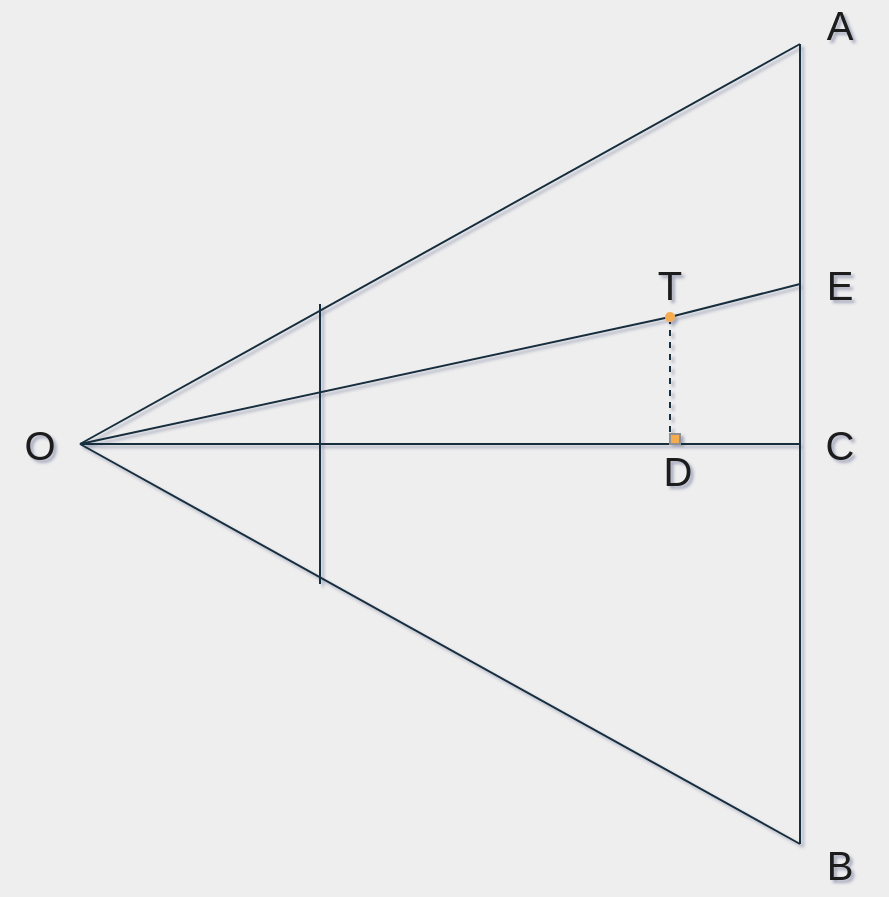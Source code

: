 <mxfile version="15.2.7" type="device"><diagram id="uk6dVMum8ESGN55OE-OL" name="第 1 页"><mxGraphModel dx="1024" dy="592" grid="1" gridSize="1" guides="1" tooltips="1" connect="1" arrows="1" fold="1" page="1" pageScale="1" pageWidth="827" pageHeight="1169" background="#EEEEEE" math="0" shadow="1"><root><mxCell id="0"/><mxCell id="1" parent="0"/><mxCell id="8aEgHncn6Jf4BAypGbih-1" value="" style="endArrow=none;html=1;labelBackgroundColor=#EEEEEE;strokeColor=#182E3E;fontColor=#1A1A1A;" edge="1" parent="1"><mxGeometry width="50" height="50" relative="1" as="geometry"><mxPoint x="200" y="320" as="sourcePoint"/><mxPoint x="560" y="120" as="targetPoint"/></mxGeometry></mxCell><mxCell id="8aEgHncn6Jf4BAypGbih-3" value="" style="endArrow=none;html=1;labelBackgroundColor=#EEEEEE;strokeColor=#182E3E;fontColor=#1A1A1A;" edge="1" parent="1"><mxGeometry width="50" height="50" relative="1" as="geometry"><mxPoint x="200" y="320" as="sourcePoint"/><mxPoint x="560" y="520" as="targetPoint"/></mxGeometry></mxCell><mxCell id="8aEgHncn6Jf4BAypGbih-4" value="" style="endArrow=none;html=1;labelBackgroundColor=#EEEEEE;strokeColor=#182E3E;fontColor=#1A1A1A;" edge="1" parent="1"><mxGeometry width="50" height="50" relative="1" as="geometry"><mxPoint x="560" y="520" as="sourcePoint"/><mxPoint x="560" y="120" as="targetPoint"/></mxGeometry></mxCell><mxCell id="8aEgHncn6Jf4BAypGbih-5" value="" style="endArrow=none;html=1;labelBackgroundColor=#EEEEEE;strokeColor=#182E3E;fontColor=#1A1A1A;" edge="1" parent="1"><mxGeometry width="50" height="50" relative="1" as="geometry"><mxPoint x="200" y="320" as="sourcePoint"/><mxPoint x="560" y="320" as="targetPoint"/></mxGeometry></mxCell><mxCell id="8aEgHncn6Jf4BAypGbih-6" value="" style="endArrow=none;html=1;labelBackgroundColor=#EEEEEE;strokeColor=#182E3E;fontColor=#1A1A1A;" edge="1" parent="1"><mxGeometry width="50" height="50" relative="1" as="geometry"><mxPoint x="320" y="390" as="sourcePoint"/><mxPoint x="320" y="250" as="targetPoint"/></mxGeometry></mxCell><mxCell id="8aEgHncn6Jf4BAypGbih-7" value="" style="endArrow=none;html=1;startArrow=none;labelBackgroundColor=#EEEEEE;strokeColor=#182E3E;fontColor=#1A1A1A;" edge="1" parent="1" source="8aEgHncn6Jf4BAypGbih-13"><mxGeometry width="50" height="50" relative="1" as="geometry"><mxPoint x="200" y="320" as="sourcePoint"/><mxPoint x="560" y="240" as="targetPoint"/></mxGeometry></mxCell><mxCell id="8aEgHncn6Jf4BAypGbih-8" value="&lt;font style=&quot;font-size: 20px&quot;&gt;A&lt;/font&gt;" style="text;html=1;strokeColor=none;fillColor=none;align=center;verticalAlign=middle;whiteSpace=wrap;fontColor=#1A1A1A;" vertex="1" parent="1"><mxGeometry x="560" y="100" width="40" height="20" as="geometry"/></mxCell><mxCell id="8aEgHncn6Jf4BAypGbih-9" value="&lt;span style=&quot;font-size: 20px&quot;&gt;B&lt;/span&gt;" style="text;html=1;strokeColor=none;fillColor=none;align=center;verticalAlign=middle;whiteSpace=wrap;fontColor=#1A1A1A;" vertex="1" parent="1"><mxGeometry x="560" y="520" width="40" height="20" as="geometry"/></mxCell><mxCell id="8aEgHncn6Jf4BAypGbih-10" value="&lt;span style=&quot;font-size: 20px&quot;&gt;C&lt;/span&gt;" style="text;html=1;strokeColor=none;fillColor=none;align=center;verticalAlign=middle;whiteSpace=wrap;fontColor=#1A1A1A;" vertex="1" parent="1"><mxGeometry x="560" y="310" width="40" height="20" as="geometry"/></mxCell><mxCell id="8aEgHncn6Jf4BAypGbih-11" value="&lt;span style=&quot;font-size: 20px&quot;&gt;O&lt;/span&gt;" style="text;html=1;strokeColor=none;fillColor=none;align=center;verticalAlign=middle;whiteSpace=wrap;fontColor=#1A1A1A;" vertex="1" parent="1"><mxGeometry x="160" y="310" width="40" height="20" as="geometry"/></mxCell><mxCell id="8aEgHncn6Jf4BAypGbih-12" value="&lt;span style=&quot;font-size: 20px&quot;&gt;E&lt;/span&gt;" style="text;html=1;strokeColor=none;fillColor=none;align=center;verticalAlign=middle;whiteSpace=wrap;fontColor=#1A1A1A;" vertex="1" parent="1"><mxGeometry x="560" y="230" width="40" height="20" as="geometry"/></mxCell><mxCell id="8aEgHncn6Jf4BAypGbih-13" value="" style="ellipse;whiteSpace=wrap;html=1;aspect=fixed;fillColor=#F5AB50;strokeColor=none;fontColor=#1A1A1A;" vertex="1" parent="1"><mxGeometry x="492.5" y="254" width="5" height="5" as="geometry"/></mxCell><mxCell id="8aEgHncn6Jf4BAypGbih-14" value="" style="endArrow=none;html=1;labelBackgroundColor=#EEEEEE;strokeColor=#182E3E;fontColor=#1A1A1A;" edge="1" parent="1" target="8aEgHncn6Jf4BAypGbih-13"><mxGeometry width="50" height="50" relative="1" as="geometry"><mxPoint x="200" y="320" as="sourcePoint"/><mxPoint x="560" y="240" as="targetPoint"/></mxGeometry></mxCell><mxCell id="8aEgHncn6Jf4BAypGbih-15" value="&lt;span style=&quot;font-size: 20px&quot;&gt;T&lt;/span&gt;" style="text;html=1;strokeColor=none;fillColor=none;align=center;verticalAlign=middle;whiteSpace=wrap;fontColor=#1A1A1A;" vertex="1" parent="1"><mxGeometry x="475" y="230" width="40" height="20" as="geometry"/></mxCell><mxCell id="8aEgHncn6Jf4BAypGbih-16" value="" style="endArrow=none;dashed=1;html=1;entryX=0.5;entryY=1;entryDx=0;entryDy=0;labelBackgroundColor=#EEEEEE;strokeColor=#182E3E;fontColor=#1A1A1A;" edge="1" parent="1" target="8aEgHncn6Jf4BAypGbih-13"><mxGeometry width="50" height="50" relative="1" as="geometry"><mxPoint x="495" y="320" as="sourcePoint"/><mxPoint x="360" y="300" as="targetPoint"/></mxGeometry></mxCell><mxCell id="8aEgHncn6Jf4BAypGbih-18" value="" style="whiteSpace=wrap;html=1;aspect=fixed;strokeColor=#909090;fillColor=#F5AB50;fontColor=#1A1A1A;" vertex="1" parent="1"><mxGeometry x="495" y="315" width="5" height="5" as="geometry"/></mxCell><mxCell id="8aEgHncn6Jf4BAypGbih-19" value="&lt;span style=&quot;font-size: 20px&quot;&gt;D&lt;/span&gt;" style="text;html=1;strokeColor=none;fillColor=none;align=center;verticalAlign=middle;whiteSpace=wrap;fontColor=#1A1A1A;" vertex="1" parent="1"><mxGeometry x="479" y="323" width="40" height="20" as="geometry"/></mxCell></root></mxGraphModel></diagram></mxfile>